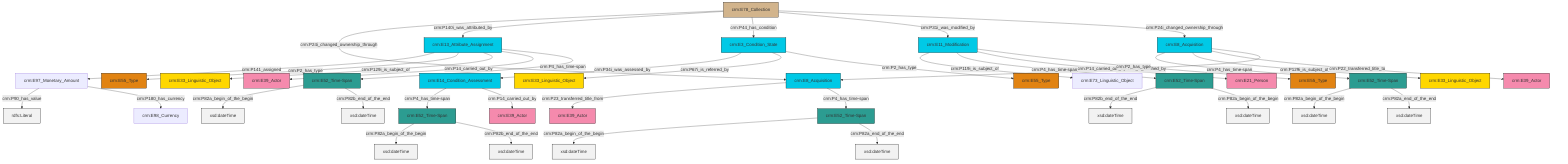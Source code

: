 graph TD
classDef Literal fill:#f2f2f2,stroke:#000000;
classDef CRM_Entity fill:#FFFFFF,stroke:#000000;
classDef Temporal_Entity fill:#00C9E6, stroke:#000000;
classDef Type fill:#E18312, stroke:#000000;
classDef Time-Span fill:#2C9C91, stroke:#000000;
classDef Appellation fill:#FFEB7F, stroke:#000000;
classDef Place fill:#008836, stroke:#000000;
classDef Persistent_Item fill:#B266B2, stroke:#000000;
classDef Conceptual_Object fill:#FFD700, stroke:#000000;
classDef Physical_Thing fill:#D2B48C, stroke:#000000;
classDef Actor fill:#f58aad, stroke:#000000;
classDef PC_Classes fill:#4ce600, stroke:#000000;
classDef Multi fill:#cccccc,stroke:#000000;

2["crm:E11_Modification"]:::Temporal_Entity -->|crm:P119i_is_subject_of| 3["crm:E73_Linguistic_Object"]:::Default
4["crm:E14_Condition_Assessment"]:::Temporal_Entity -->|crm:P4_has_time-span| 5["crm:E52_Time-Span"]:::Time-Span
9["crm:E8_Acquisition"]:::Temporal_Entity -->|crm:P23_transferred_title_from| 10["crm:E39_Actor"]:::Actor
2["crm:E11_Modification"]:::Temporal_Entity -->|crm:P4_has_time-span| 11["crm:E52_Time-Span"]:::Time-Span
11["crm:E52_Time-Span"]:::Time-Span -->|crm:P82b_end_of_the_end| 12[xsd:dateTime]:::Literal
17["crm:E8_Acquisition"]:::Temporal_Entity -->|crm:P4_has_time-span| 7["crm:E52_Time-Span"]:::Time-Span
18["crm:E97_Monetary_Amount"]:::Default -->|crm:P90_has_value| 19[rdfs:Literal]:::Literal
4["crm:E14_Condition_Assessment"]:::Temporal_Entity -->|crm:P14_carried_out_by| 20["crm:E39_Actor"]:::Actor
21["crm:E13_Attribute_Assignment"]:::Temporal_Entity -->|crm:P141_assigned| 18["crm:E97_Monetary_Amount"]:::Default
24["crm:E78_Collection"]:::Physical_Thing -->|crm:P24i_changed_ownership_through| 9["crm:E8_Acquisition"]:::Temporal_Entity
25["crm:E52_Time-Span"]:::Time-Span -->|crm:P82a_begin_of_the_begin| 26[xsd:dateTime]:::Literal
24["crm:E78_Collection"]:::Physical_Thing -->|crm:P140i_was_attributed_by| 21["crm:E13_Attribute_Assignment"]:::Temporal_Entity
17["crm:E8_Acquisition"]:::Temporal_Entity -->|crm:P129i_is_subject_of| 27["crm:E33_Linguistic_Object"]:::Conceptual_Object
28["crm:E3_Condition_State"]:::Temporal_Entity -->|crm:P34i_was_assessed_by| 4["crm:E14_Condition_Assessment"]:::Temporal_Entity
17["crm:E8_Acquisition"]:::Temporal_Entity -->|crm:P22_transferred_title_to| 31["crm:E39_Actor"]:::Actor
28["crm:E3_Condition_State"]:::Temporal_Entity -->|crm:P67i_is_referred_by| 32["crm:E33_Linguistic_Object"]:::Conceptual_Object
24["crm:E78_Collection"]:::Physical_Thing -->|crm:P44_has_condition| 28["crm:E3_Condition_State"]:::Temporal_Entity
9["crm:E8_Acquisition"]:::Temporal_Entity -->|crm:P4_has_time-span| 25["crm:E52_Time-Span"]:::Time-Span
17["crm:E8_Acquisition"]:::Temporal_Entity -->|crm:P115i_is_finished_by| 9["crm:E8_Acquisition"]:::Temporal_Entity
2["crm:E11_Modification"]:::Temporal_Entity -->|crm:P14_carried_out_by| 34["crm:E21_Person"]:::Actor
7["crm:E52_Time-Span"]:::Time-Span -->|crm:P82a_begin_of_the_begin| 42[xsd:dateTime]:::Literal
25["crm:E52_Time-Span"]:::Time-Span -->|crm:P82a_end_of_the_end| 43[xsd:dateTime]:::Literal
28["crm:E3_Condition_State"]:::Temporal_Entity -->|crm:P2_has_type| 22["crm:E55_Type"]:::Type
21["crm:E13_Attribute_Assignment"]:::Temporal_Entity -->|crm:P2_has_type| 44["crm:E55_Type"]:::Type
21["crm:E13_Attribute_Assignment"]:::Temporal_Entity -->|crm:P129i_is_subject_of| 13["crm:E33_Linguistic_Object"]:::Conceptual_Object
11["crm:E52_Time-Span"]:::Time-Span -->|crm:P82a_begin_of_the_begin| 53[xsd:dateTime]:::Literal
18["crm:E97_Monetary_Amount"]:::Default -->|crm:P180_has_currency| 54["crm:E98_Currency"]:::Default
7["crm:E52_Time-Span"]:::Time-Span -->|crm:P82a_end_of_the_end| 55[xsd:dateTime]:::Literal
21["crm:E13_Attribute_Assignment"]:::Temporal_Entity -->|crm:P14_carried_out_by| 36["crm:E39_Actor"]:::Actor
24["crm:E78_Collection"]:::Physical_Thing -->|crm:P31i_was_modified_by| 2["crm:E11_Modification"]:::Temporal_Entity
2["crm:E11_Modification"]:::Temporal_Entity -->|crm:P2_has_type| 15["crm:E55_Type"]:::Type
0["crm:E52_Time-Span"]:::Time-Span -->|crm:P82a_begin_of_the_begin| 56[xsd:dateTime]:::Literal
5["crm:E52_Time-Span"]:::Time-Span -->|crm:P82a_begin_of_the_begin| 57[xsd:dateTime]:::Literal
5["crm:E52_Time-Span"]:::Time-Span -->|crm:P82b_end_of_the_end| 58[xsd:dateTime]:::Literal
21["crm:E13_Attribute_Assignment"]:::Temporal_Entity -->|crm:P4_has_time-span| 0["crm:E52_Time-Span"]:::Time-Span
24["crm:E78_Collection"]:::Physical_Thing -->|crm:P24i_changed_ownership_through| 17["crm:E8_Acquisition"]:::Temporal_Entity
0["crm:E52_Time-Span"]:::Time-Span -->|crm:P82b_end_of_the_end| 60[xsd:dateTime]:::Literal